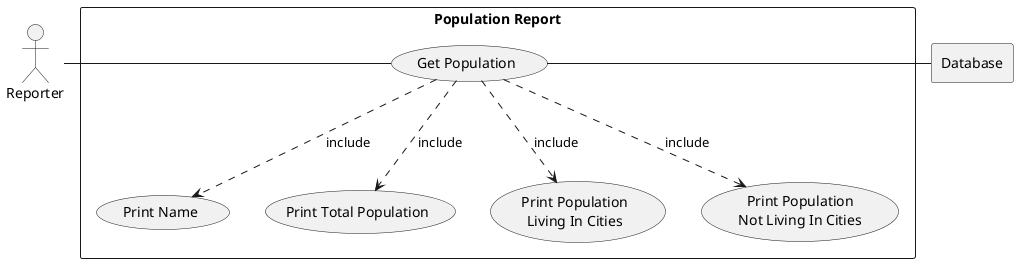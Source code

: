 @startuml

actor rep as "Reporter"

rectangle Database

rectangle "Population Report" {
    usecase UC1 as "Get Population"

    usecase UCa as "Print Name"
    usecase UCb as "Print Total Population"
    usecase UCc as "Print Population
    Living In Cities"
    usecase UCd as "Print Population
    Not Living In Cities"

    rep - UC1
    UC1 ..> UCa : include
    UC1 ..> UCb : include
    UC1 ..> UCc : include
    UC1 ..> UCd : include

    UC1 - Database
}
@enduml